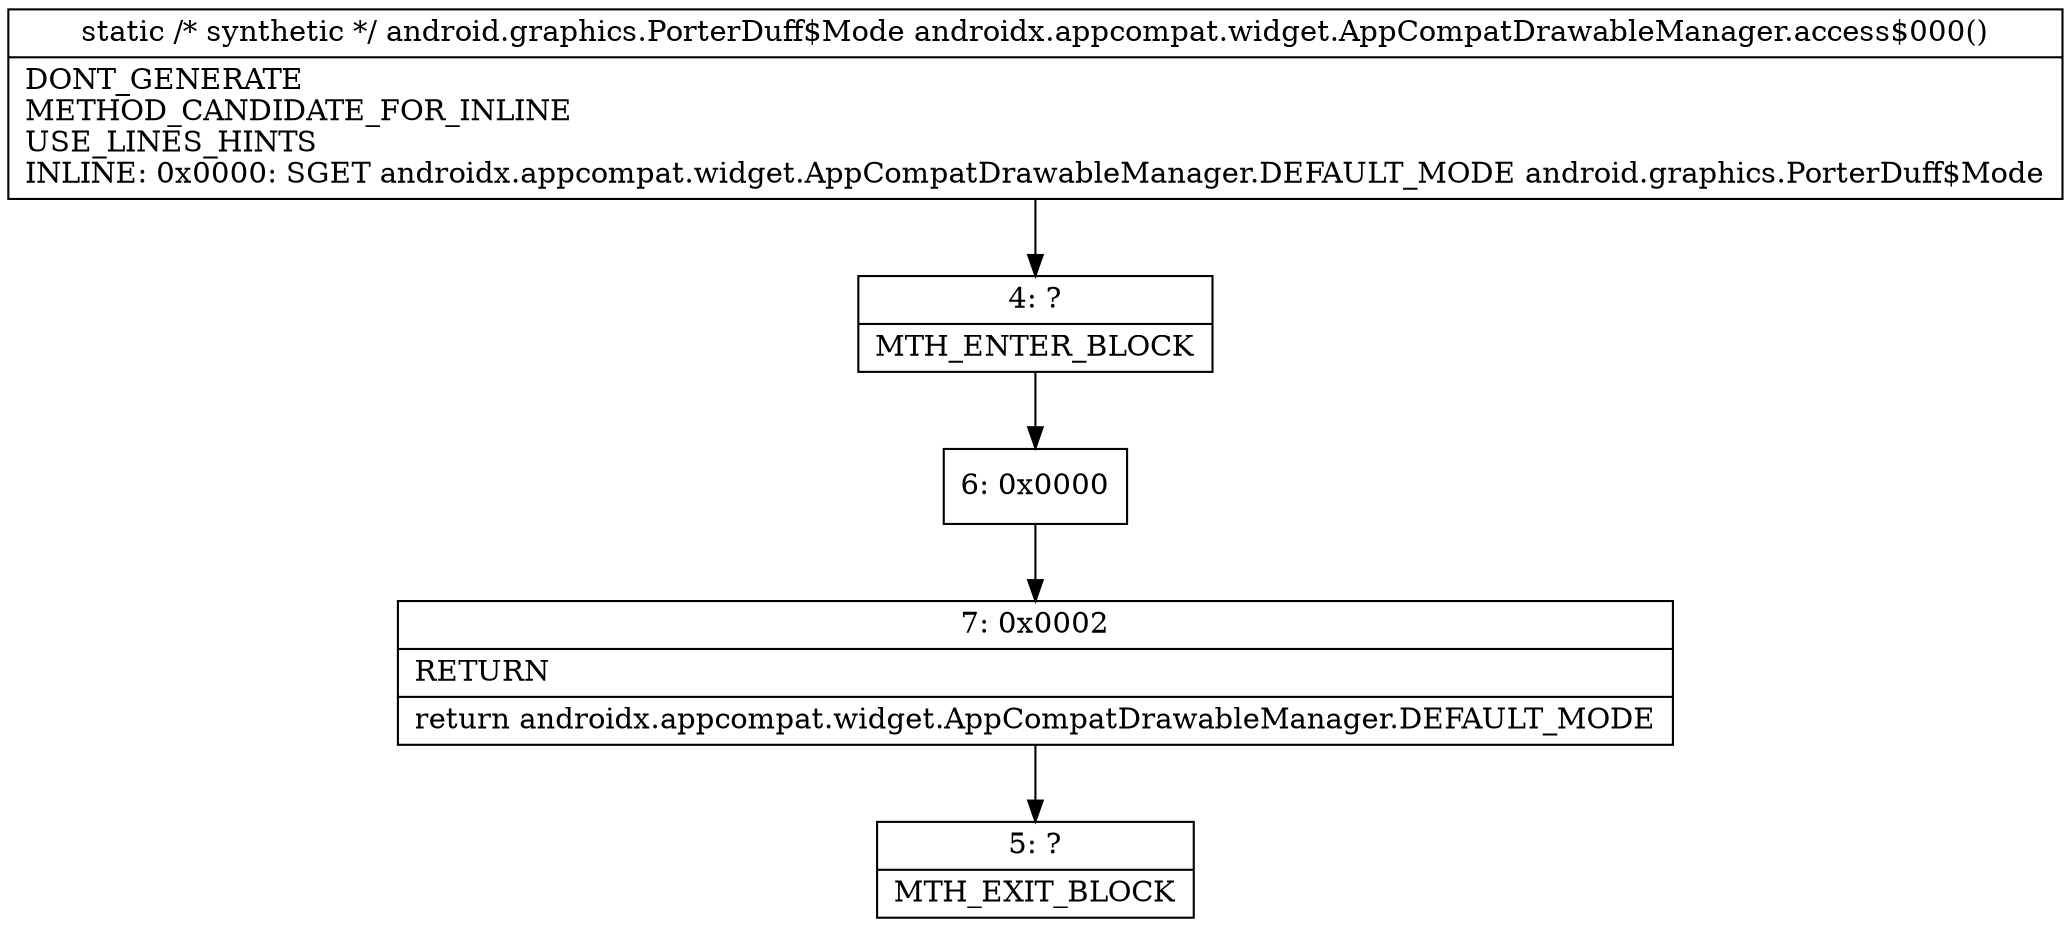 digraph "CFG forandroidx.appcompat.widget.AppCompatDrawableManager.access$000()Landroid\/graphics\/PorterDuff$Mode;" {
Node_4 [shape=record,label="{4\:\ ?|MTH_ENTER_BLOCK\l}"];
Node_6 [shape=record,label="{6\:\ 0x0000}"];
Node_7 [shape=record,label="{7\:\ 0x0002|RETURN\l|return androidx.appcompat.widget.AppCompatDrawableManager.DEFAULT_MODE\l}"];
Node_5 [shape=record,label="{5\:\ ?|MTH_EXIT_BLOCK\l}"];
MethodNode[shape=record,label="{static \/* synthetic *\/ android.graphics.PorterDuff$Mode androidx.appcompat.widget.AppCompatDrawableManager.access$000()  | DONT_GENERATE\lMETHOD_CANDIDATE_FOR_INLINE\lUSE_LINES_HINTS\lINLINE: 0x0000: SGET   androidx.appcompat.widget.AppCompatDrawableManager.DEFAULT_MODE android.graphics.PorterDuff$Mode\l}"];
MethodNode -> Node_4;Node_4 -> Node_6;
Node_6 -> Node_7;
Node_7 -> Node_5;
}

